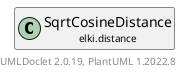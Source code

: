 @startuml
    remove .*\.(Instance|Par|Parameterizer|Factory)$
    set namespaceSeparator none
    hide empty fields
    hide empty methods

    class "<size:14>SqrtCosineDistance.Par\n<size:10>elki.distance" as elki.distance.SqrtCosineDistance.Par [[SqrtCosineDistance.Par.html]] {
        +make(): SqrtCosineDistance
    }

    interface "<size:14>Parameterizer\n<size:10>elki.utilities.optionhandling" as elki.utilities.optionhandling.Parameterizer [[../utilities/optionhandling/Parameterizer.html]] {
        {abstract} +make(): Object
    }
    class "<size:14>SqrtCosineDistance\n<size:10>elki.distance" as elki.distance.SqrtCosineDistance [[SqrtCosineDistance.html]]

    elki.utilities.optionhandling.Parameterizer <|.. elki.distance.SqrtCosineDistance.Par
    elki.distance.SqrtCosineDistance +-- elki.distance.SqrtCosineDistance.Par

    center footer UMLDoclet 2.0.19, PlantUML 1.2022.8
@enduml
